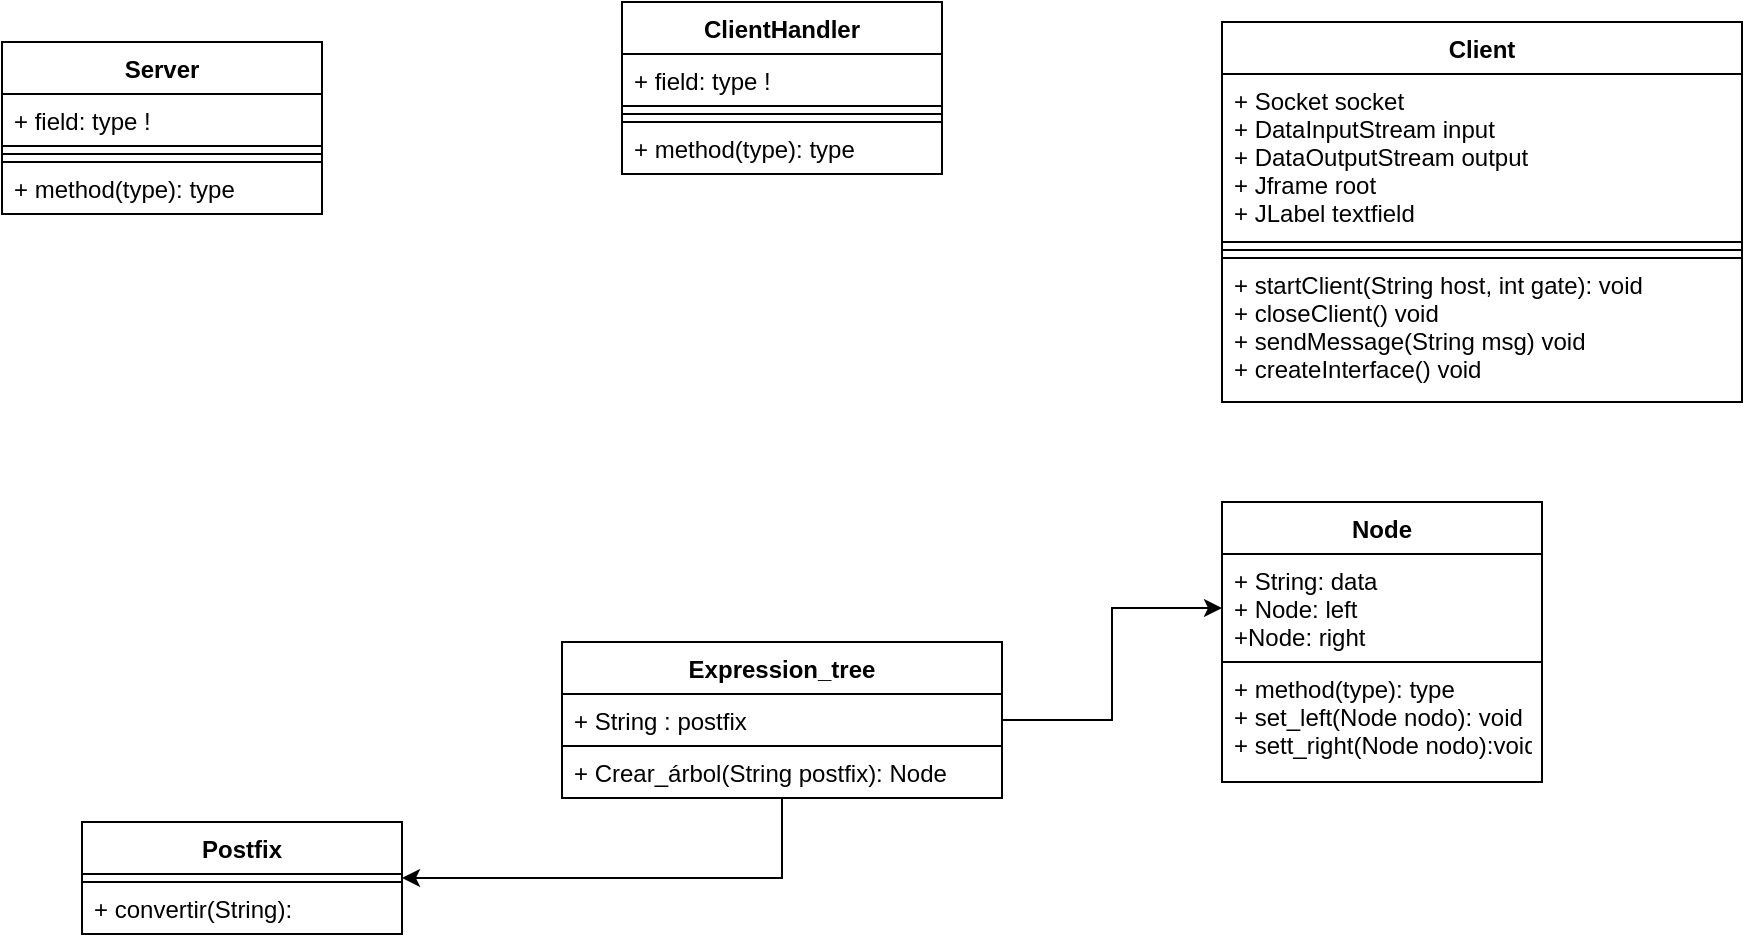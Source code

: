 <mxfile version="15.5.2" type="github">
  <diagram id="nEx--UYVgbSAvsFg95oE" name="Page-1">
    <mxGraphModel dx="540" dy="597" grid="1" gridSize="10" guides="1" tooltips="1" connect="1" arrows="1" fold="1" page="1" pageScale="1" pageWidth="827" pageHeight="1169" math="0" shadow="0">
      <root>
        <mxCell id="0" />
        <mxCell id="1" parent="0" />
        <mxCell id="etUnX1Ghb0rkaaxVV59l-1" value="Server" style="swimlane;fontStyle=1;align=center;verticalAlign=top;childLayout=stackLayout;horizontal=1;startSize=26;horizontalStack=0;resizeParent=1;resizeParentMax=0;resizeLast=0;collapsible=1;marginBottom=0;fillColor=default;strokeColor=default;fontColor=default;" parent="1" vertex="1">
          <mxGeometry y="70" width="160" height="86" as="geometry" />
        </mxCell>
        <mxCell id="etUnX1Ghb0rkaaxVV59l-2" value="+ field: type !" style="text;strokeColor=default;fillColor=default;align=left;verticalAlign=top;spacingLeft=4;spacingRight=4;overflow=hidden;rotatable=0;points=[[0,0.5],[1,0.5]];portConstraint=eastwest;fontColor=default;" parent="etUnX1Ghb0rkaaxVV59l-1" vertex="1">
          <mxGeometry y="26" width="160" height="26" as="geometry" />
        </mxCell>
        <mxCell id="etUnX1Ghb0rkaaxVV59l-3" value="" style="line;strokeWidth=1;fillColor=default;align=left;verticalAlign=middle;spacingTop=-1;spacingLeft=3;spacingRight=3;rotatable=0;labelPosition=right;points=[];portConstraint=eastwest;strokeColor=default;fontColor=default;" parent="etUnX1Ghb0rkaaxVV59l-1" vertex="1">
          <mxGeometry y="52" width="160" height="8" as="geometry" />
        </mxCell>
        <mxCell id="etUnX1Ghb0rkaaxVV59l-4" value="+ method(type): type" style="text;strokeColor=default;fillColor=default;align=left;verticalAlign=top;spacingLeft=4;spacingRight=4;overflow=hidden;rotatable=0;points=[[0,0.5],[1,0.5]];portConstraint=eastwest;fontColor=default;" parent="etUnX1Ghb0rkaaxVV59l-1" vertex="1">
          <mxGeometry y="60" width="160" height="26" as="geometry" />
        </mxCell>
        <mxCell id="etUnX1Ghb0rkaaxVV59l-5" value="Expression_tree" style="swimlane;fontStyle=1;align=center;verticalAlign=top;childLayout=stackLayout;horizontal=1;startSize=26;horizontalStack=0;resizeParent=1;resizeParentMax=0;resizeLast=0;collapsible=1;marginBottom=0;fontColor=default;strokeColor=default;fillColor=default;" parent="1" vertex="1">
          <mxGeometry x="280" y="370" width="220" height="78" as="geometry" />
        </mxCell>
        <mxCell id="etUnX1Ghb0rkaaxVV59l-6" value="+ String : postfix  &#xa;" style="text;strokeColor=default;fillColor=default;align=left;verticalAlign=top;spacingLeft=4;spacingRight=4;overflow=hidden;rotatable=0;points=[[0,0.5],[1,0.5]];portConstraint=eastwest;fontColor=default;" parent="etUnX1Ghb0rkaaxVV59l-5" vertex="1">
          <mxGeometry y="26" width="220" height="26" as="geometry" />
        </mxCell>
        <mxCell id="etUnX1Ghb0rkaaxVV59l-7" value="+ Crear_árbol(String postfix): Node" style="text;strokeColor=default;fillColor=default;align=left;verticalAlign=top;spacingLeft=4;spacingRight=4;overflow=hidden;rotatable=0;points=[[0,0.5],[1,0.5]];portConstraint=eastwest;fontColor=default;" parent="etUnX1Ghb0rkaaxVV59l-5" vertex="1">
          <mxGeometry y="52" width="220" height="26" as="geometry" />
        </mxCell>
        <mxCell id="etUnX1Ghb0rkaaxVV59l-8" value="Postfix" style="swimlane;fontStyle=1;align=center;verticalAlign=top;childLayout=stackLayout;horizontal=1;startSize=26;horizontalStack=0;resizeParent=1;resizeParentMax=0;resizeLast=0;collapsible=1;marginBottom=0;fontColor=default;strokeColor=default;fillColor=default;" parent="1" vertex="1">
          <mxGeometry x="40" y="460" width="160" height="56" as="geometry" />
        </mxCell>
        <mxCell id="etUnX1Ghb0rkaaxVV59l-9" value="" style="text;strokeColor=default;fillColor=default;align=left;verticalAlign=top;spacingLeft=4;spacingRight=4;overflow=hidden;rotatable=0;points=[[0,0.5],[1,0.5]];portConstraint=eastwest;fontColor=default;" parent="etUnX1Ghb0rkaaxVV59l-8" vertex="1">
          <mxGeometry y="26" width="160" height="4" as="geometry" />
        </mxCell>
        <mxCell id="etUnX1Ghb0rkaaxVV59l-10" value="+ convertir(String):" style="text;strokeColor=default;fillColor=default;align=left;verticalAlign=top;spacingLeft=4;spacingRight=4;overflow=hidden;rotatable=0;points=[[0,0.5],[1,0.5]];portConstraint=eastwest;fontColor=default;" parent="etUnX1Ghb0rkaaxVV59l-8" vertex="1">
          <mxGeometry y="30" width="160" height="26" as="geometry" />
        </mxCell>
        <mxCell id="etUnX1Ghb0rkaaxVV59l-11" value="Node" style="swimlane;fontStyle=1;align=center;verticalAlign=top;childLayout=stackLayout;horizontal=1;startSize=26;horizontalStack=0;resizeParent=1;resizeParentMax=0;resizeLast=0;collapsible=1;marginBottom=0;labelBackgroundColor=default;fontColor=default;strokeColor=default;fillColor=default;" parent="1" vertex="1">
          <mxGeometry x="610" y="300" width="160" height="140" as="geometry" />
        </mxCell>
        <mxCell id="etUnX1Ghb0rkaaxVV59l-12" value="+ String: data&#xa;+ Node: left&#xa;+Node: right" style="text;strokeColor=default;fillColor=default;align=left;verticalAlign=top;spacingLeft=4;spacingRight=4;overflow=hidden;rotatable=0;points=[[0,0.5],[1,0.5]];portConstraint=eastwest;labelBackgroundColor=default;fontColor=default;" parent="etUnX1Ghb0rkaaxVV59l-11" vertex="1">
          <mxGeometry y="26" width="160" height="54" as="geometry" />
        </mxCell>
        <mxCell id="etUnX1Ghb0rkaaxVV59l-13" value="+ method(type): type&#xa;+ set_left(Node nodo): void&#xa;+ sett_right(Node nodo):void" style="text;strokeColor=default;fillColor=default;align=left;verticalAlign=top;spacingLeft=4;spacingRight=4;overflow=hidden;rotatable=0;points=[[0,0.5],[1,0.5]];portConstraint=eastwest;labelBackgroundColor=default;fontColor=default;" parent="etUnX1Ghb0rkaaxVV59l-11" vertex="1">
          <mxGeometry y="80" width="160" height="60" as="geometry" />
        </mxCell>
        <mxCell id="etUnX1Ghb0rkaaxVV59l-14" style="edgeStyle=orthogonalEdgeStyle;rounded=0;orthogonalLoop=1;jettySize=auto;html=1;fontColor=default;" parent="1" source="etUnX1Ghb0rkaaxVV59l-6" target="etUnX1Ghb0rkaaxVV59l-12" edge="1">
          <mxGeometry relative="1" as="geometry" />
        </mxCell>
        <mxCell id="etUnX1Ghb0rkaaxVV59l-15" style="edgeStyle=orthogonalEdgeStyle;rounded=0;orthogonalLoop=1;jettySize=auto;html=1;entryX=1;entryY=0.5;entryDx=0;entryDy=0;fontColor=default;exitX=0.5;exitY=1;exitDx=0;exitDy=0;strokeColor=default;labelBackgroundColor=default;" parent="1" source="etUnX1Ghb0rkaaxVV59l-5" target="etUnX1Ghb0rkaaxVV59l-8" edge="1">
          <mxGeometry relative="1" as="geometry" />
        </mxCell>
        <mxCell id="CBPubNLl-5eRhwKrz3sJ-1" value="ClientHandler" style="swimlane;fontStyle=1;align=center;verticalAlign=top;childLayout=stackLayout;horizontal=1;startSize=26;horizontalStack=0;resizeParent=1;resizeParentMax=0;resizeLast=0;collapsible=1;marginBottom=0;fillColor=default;strokeColor=default;fontColor=default;" vertex="1" parent="1">
          <mxGeometry x="310" y="50" width="160" height="86" as="geometry" />
        </mxCell>
        <mxCell id="CBPubNLl-5eRhwKrz3sJ-2" value="+ field: type !" style="text;strokeColor=default;fillColor=default;align=left;verticalAlign=top;spacingLeft=4;spacingRight=4;overflow=hidden;rotatable=0;points=[[0,0.5],[1,0.5]];portConstraint=eastwest;fontColor=default;" vertex="1" parent="CBPubNLl-5eRhwKrz3sJ-1">
          <mxGeometry y="26" width="160" height="26" as="geometry" />
        </mxCell>
        <mxCell id="CBPubNLl-5eRhwKrz3sJ-3" value="" style="line;strokeWidth=1;fillColor=default;align=left;verticalAlign=middle;spacingTop=-1;spacingLeft=3;spacingRight=3;rotatable=0;labelPosition=right;points=[];portConstraint=eastwest;strokeColor=default;fontColor=default;" vertex="1" parent="CBPubNLl-5eRhwKrz3sJ-1">
          <mxGeometry y="52" width="160" height="8" as="geometry" />
        </mxCell>
        <mxCell id="CBPubNLl-5eRhwKrz3sJ-4" value="+ method(type): type" style="text;strokeColor=default;fillColor=default;align=left;verticalAlign=top;spacingLeft=4;spacingRight=4;overflow=hidden;rotatable=0;points=[[0,0.5],[1,0.5]];portConstraint=eastwest;fontColor=default;" vertex="1" parent="CBPubNLl-5eRhwKrz3sJ-1">
          <mxGeometry y="60" width="160" height="26" as="geometry" />
        </mxCell>
        <mxCell id="CBPubNLl-5eRhwKrz3sJ-5" value="Client" style="swimlane;fontStyle=1;align=center;verticalAlign=top;childLayout=stackLayout;horizontal=1;startSize=26;horizontalStack=0;resizeParent=1;resizeParentMax=0;resizeLast=0;collapsible=1;marginBottom=0;fillColor=default;strokeColor=default;fontColor=default;" vertex="1" parent="1">
          <mxGeometry x="610" y="60" width="260" height="190" as="geometry">
            <mxRectangle x="610" y="60" width="70" height="26" as="alternateBounds" />
          </mxGeometry>
        </mxCell>
        <mxCell id="CBPubNLl-5eRhwKrz3sJ-6" value="+ Socket socket&#xa;+ DataInputStream input&#xa;+ DataOutputStream output&#xa;+ Jframe root&#xa;+ JLabel textfield&#xa;&#xa;" style="text;strokeColor=default;fillColor=default;align=left;verticalAlign=top;spacingLeft=4;spacingRight=4;overflow=hidden;rotatable=0;points=[[0,0.5],[1,0.5]];portConstraint=eastwest;fontColor=default;" vertex="1" parent="CBPubNLl-5eRhwKrz3sJ-5">
          <mxGeometry y="26" width="260" height="84" as="geometry" />
        </mxCell>
        <mxCell id="CBPubNLl-5eRhwKrz3sJ-7" value="" style="line;strokeWidth=1;fillColor=default;align=left;verticalAlign=middle;spacingTop=-1;spacingLeft=3;spacingRight=3;rotatable=0;labelPosition=right;points=[];portConstraint=eastwest;strokeColor=default;fontColor=default;" vertex="1" parent="CBPubNLl-5eRhwKrz3sJ-5">
          <mxGeometry y="110" width="260" height="8" as="geometry" />
        </mxCell>
        <mxCell id="CBPubNLl-5eRhwKrz3sJ-8" value="+ startClient(String host, int gate): void&#xa;+ closeClient() void&#xa;+ sendMessage(String msg) void&#xa;+ createInterface() void" style="text;strokeColor=default;fillColor=default;align=left;verticalAlign=top;spacingLeft=4;spacingRight=4;overflow=hidden;rotatable=0;points=[[0,0.5],[1,0.5]];portConstraint=eastwest;fontColor=default;" vertex="1" parent="CBPubNLl-5eRhwKrz3sJ-5">
          <mxGeometry y="118" width="260" height="72" as="geometry" />
        </mxCell>
      </root>
    </mxGraphModel>
  </diagram>
</mxfile>
